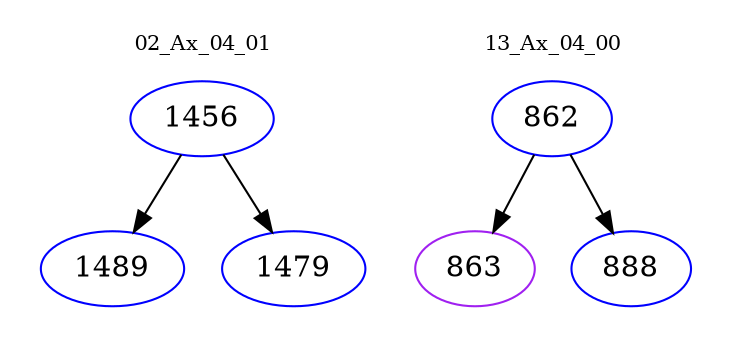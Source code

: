 digraph{
subgraph cluster_0 {
color = white
label = "02_Ax_04_01";
fontsize=10;
T0_1456 [label="1456", color="blue"]
T0_1456 -> T0_1489 [color="black"]
T0_1489 [label="1489", color="blue"]
T0_1456 -> T0_1479 [color="black"]
T0_1479 [label="1479", color="blue"]
}
subgraph cluster_1 {
color = white
label = "13_Ax_04_00";
fontsize=10;
T1_862 [label="862", color="blue"]
T1_862 -> T1_863 [color="black"]
T1_863 [label="863", color="purple"]
T1_862 -> T1_888 [color="black"]
T1_888 [label="888", color="blue"]
}
}
